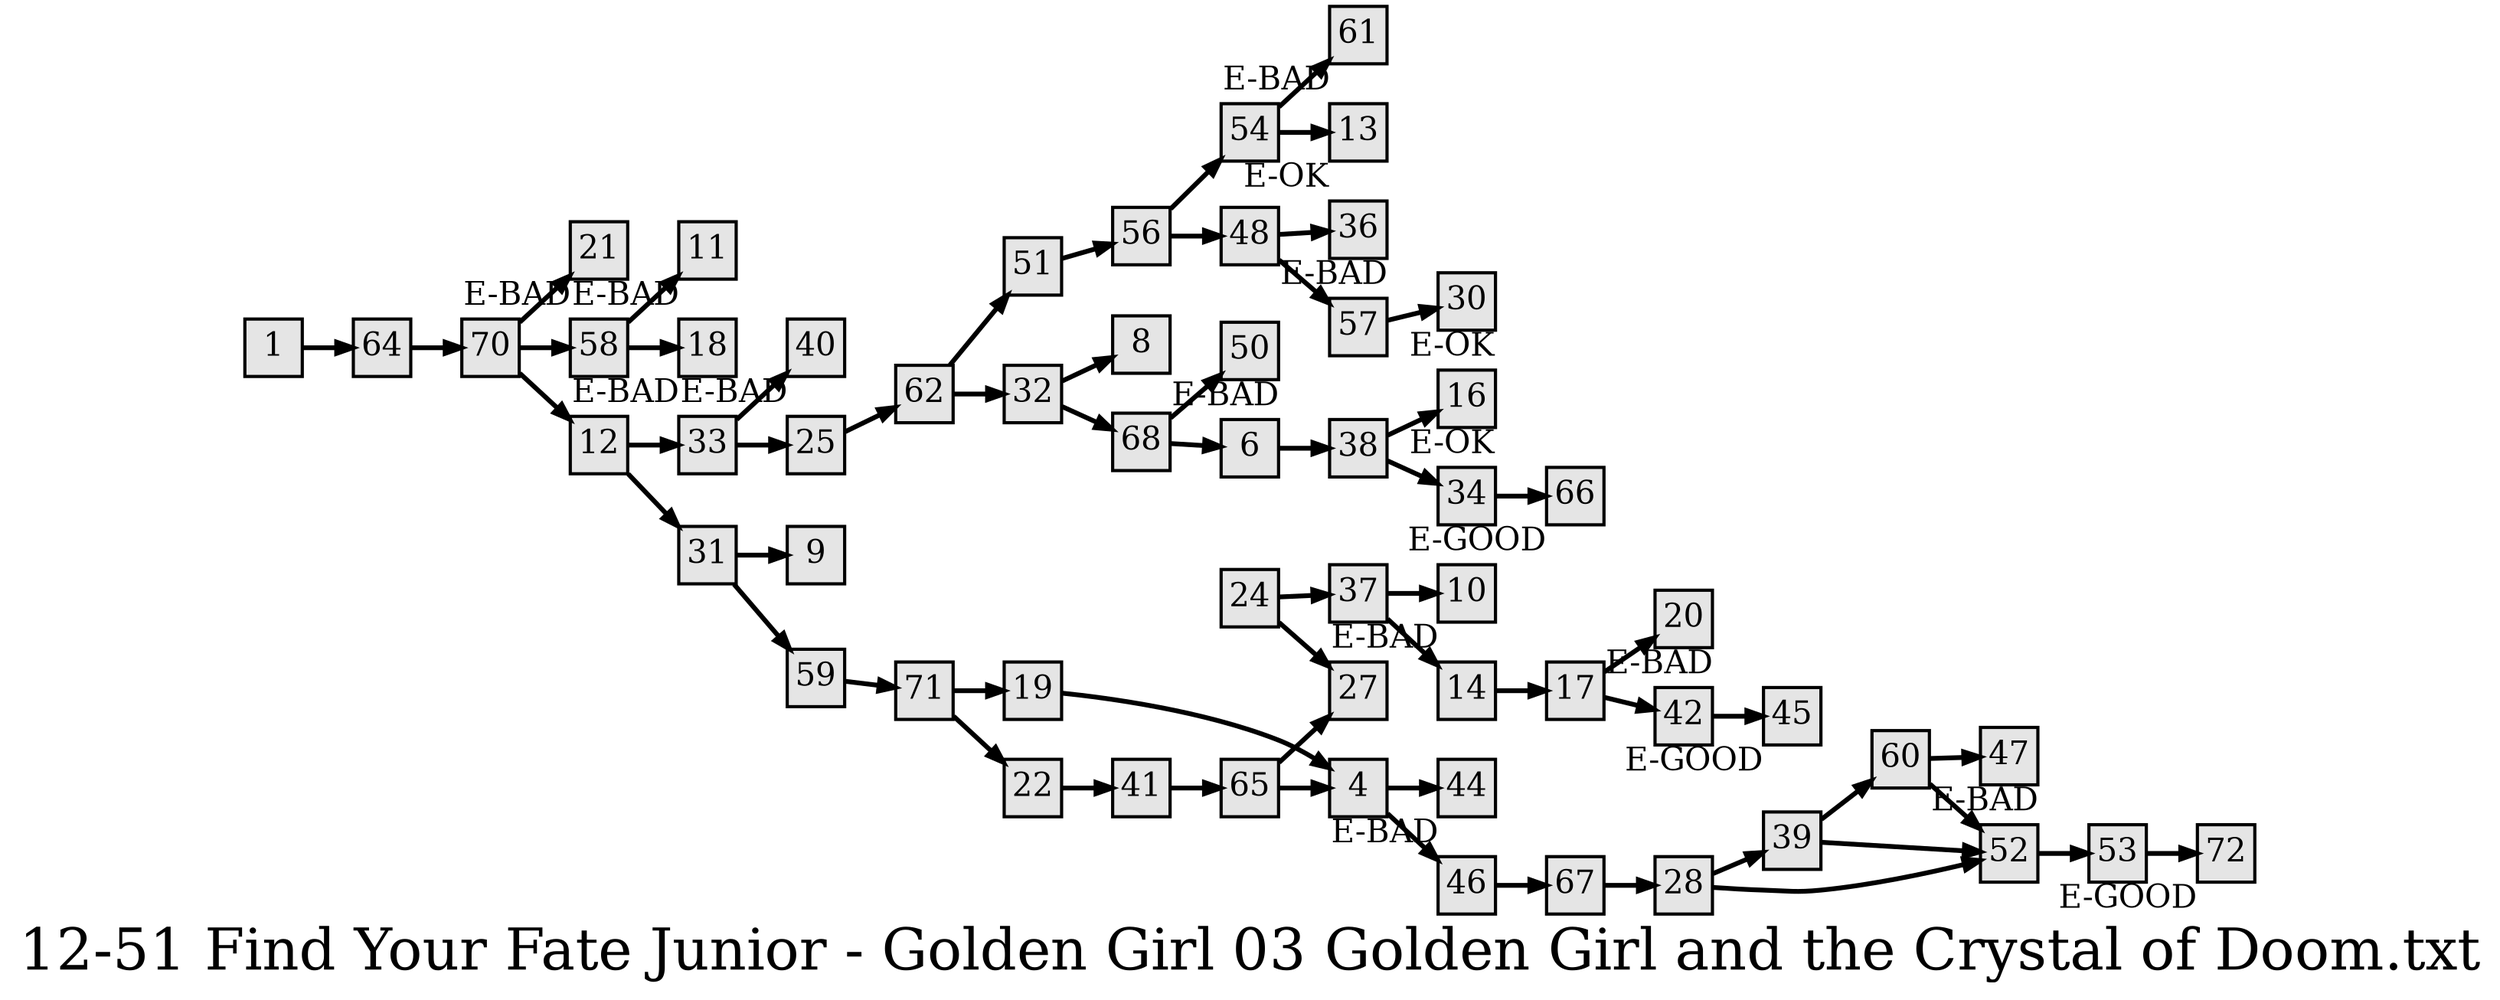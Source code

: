 digraph g{
  graph [ label="12-51 Find Your Fate Junior - Golden Girl 03 Golden Girl and the Crystal of Doom.txt" rankdir=LR, ordering=out, fontsize=36, nodesep="0.35", ranksep="0.45"];
  node  [shape=rect, penwidth=2, fontsize=20, style=filled, fillcolor=grey90, margin="0,0", labelfloat=true, regular=true, fixedsize=true];
  edge  [labelfloat=true, penwidth=3, fontsize=12];
  // ---;
  // group  : Katz;
  // id     :;
  // gbid   :;
  // series :;
  // title  :;
  // author :;
  // credit:;
  // - name : Juliet Way-Henthorne;
  // role : encoder;
  // date : 2017-09-11;
  // - name : Jeremy Douglass;
  // role : editor;
  // date : 2017-10-19;
  // render:;
  // - name   : ?;
  // styles : ?;
  // engine : dot;
  // comment: >;
  
  // ---;
  
  1 -> 64;
  4 -> 44;
  4 -> 46;
  6 -> 38;
  10	[ xlabel="E-BAD" ];
  11	[ xlabel="E-BAD" ];
  12 -> 33;
  12 -> 31;
  13	[ xlabel="E-OK" ];
  14 -> 17;
  16	[ xlabel="E-OK" ];
  17 -> 20;
  17 -> 42;
  18	[ xlabel="E-BAD" ];
  19 -> 4;
  20	[ xlabel="E-BAD" ];
  21	[ xlabel="E-BAD" ];
  22 -> 41;
  24 -> 37;
  25 -> 62;
  24 -> 27;
  28 -> 39;
  28 -> 52;
  30	[ xlabel="E-OK" ];
  31 -> 9;
  31 -> 59;
  32 -> 8;
  32 -> 68;
  33 -> 40;
  33 -> 25;
  34 -> 66;
  36	[ xlabel="E-BAD" ];
  37 -> 10;
  37 -> 14;
  38 -> 16;
  38 -> 34;
  39 -> 60;
  39 -> 52;
  40	[ xlabel="E-BAD" ];
  41 -> 65;
  42 -> 45;
  44	[ xlabel="E-BAD" ];
  45	[ xlabel="E-GOOD" ];
  46 -> 67;
  47	[ xlabel="E-BAD" ];
  48 -> 36;
  48 -> 57;
  50	[ xlabel="E-BAD" ];
  51 -> 56;
  52 -> 53;
  53 -> 72;
  54 -> 61;
  54 -> 13;
  56 -> 54;
  56 -> 48;
  57 -> 30;
  58 -> 11;
  58 -> 18;
  59 -> 71;
  60 -> 47;
  60 -> 52;
  61	[ xlabel="E-BAD" ];
  62 -> 51;
  62 -> 32;
  64 -> 70;
  65 -> 27;
  65 -> 4;
  66	[ xlabel="E-GOOD" ];
  67 -> 28;
  68 -> 50;
  68 -> 6;
  70 -> 21;
  70 -> 58;
  70 -> 12;
  71 -> 19;
  71 -> 22;
  72	[ xlabel="E-GOOD" ];
}

